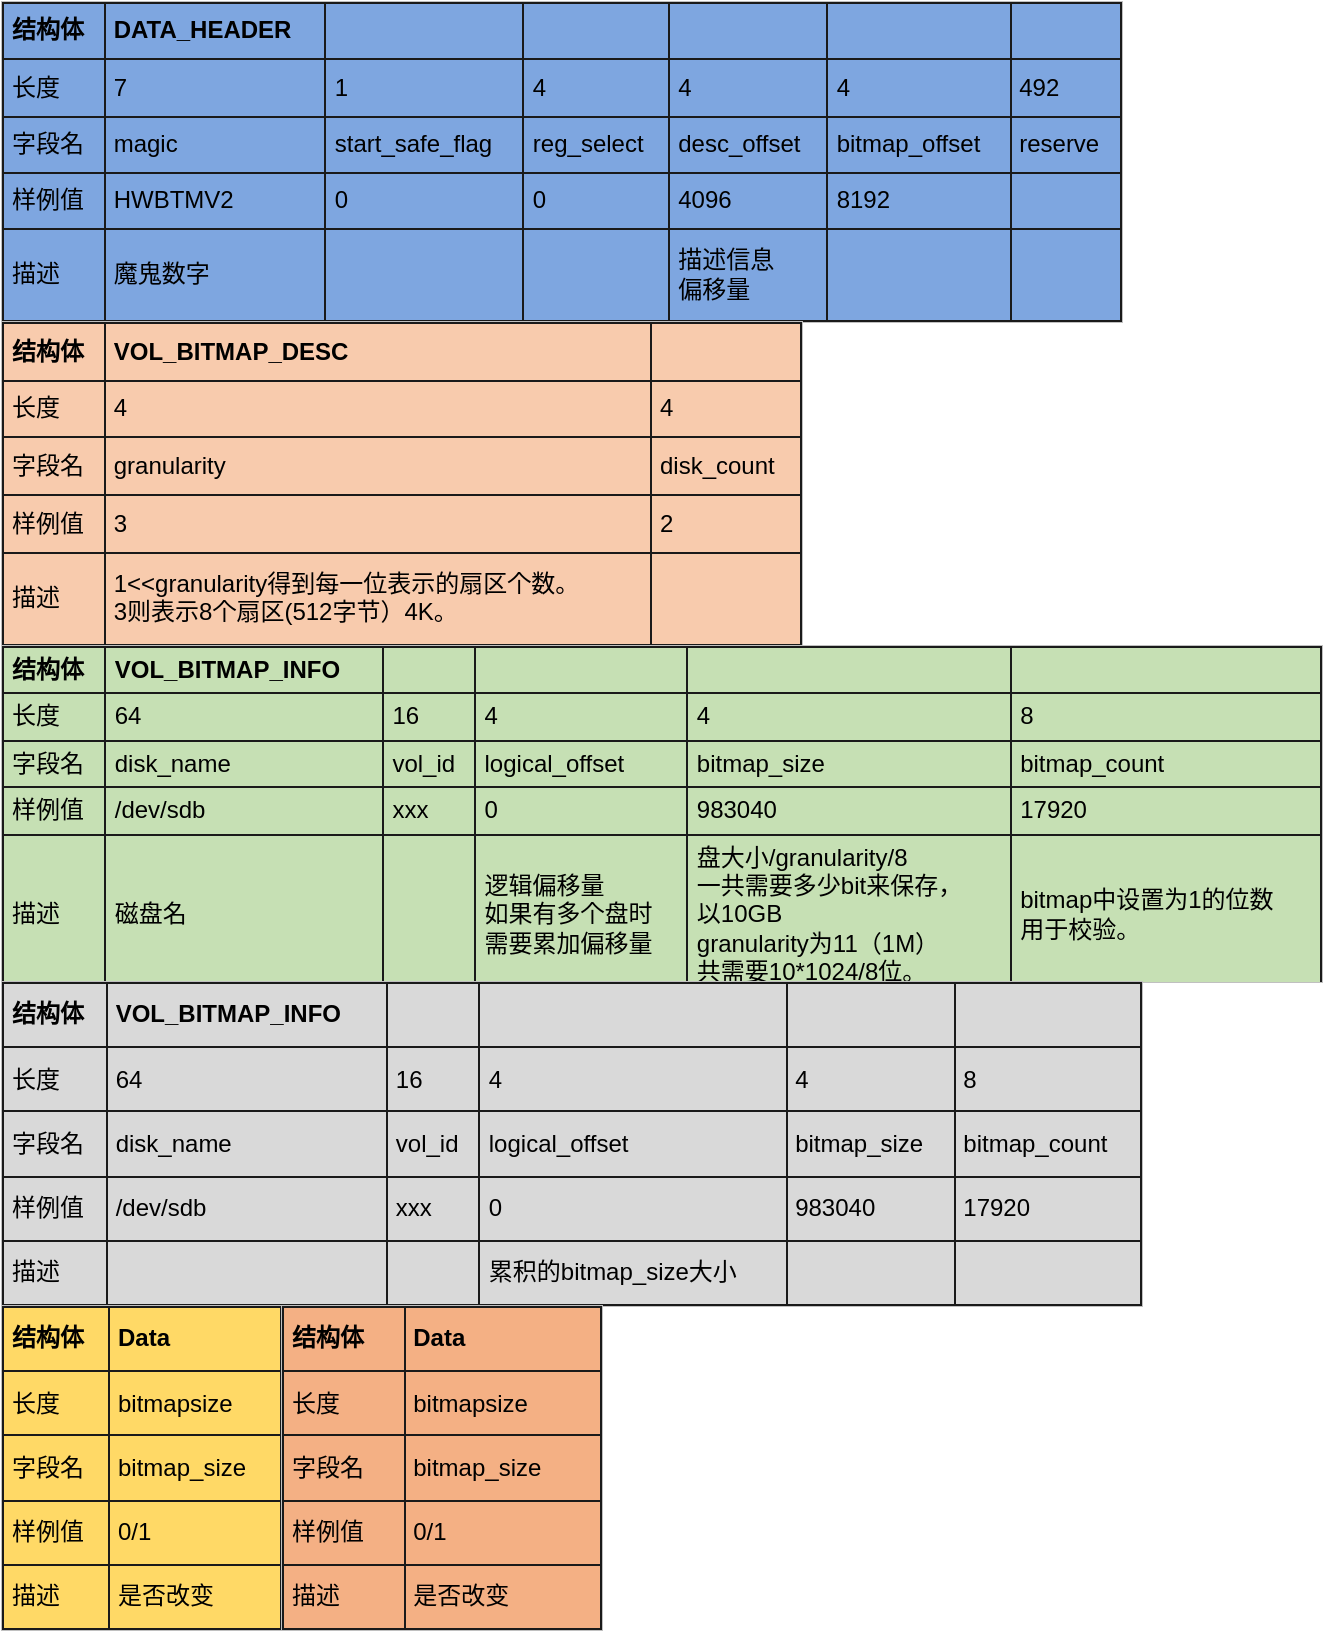 <mxfile version="13.0.9">
    <diagram id="ggSsysjEvXZ7npFTAwTX" name="Page-1">
        <mxGraphModel dx="1127" dy="563" grid="1" gridSize="10" guides="1" tooltips="1" connect="1" arrows="1" fold="1" page="1" pageScale="1" pageWidth="827" pageHeight="1169" math="0" shadow="0">
            <root>
                <mxCell id="0"/>
                <mxCell id="1" parent="0"/>
                <mxCell id="2" value="&lt;table border=&quot;1&quot; width=&quot;100%&quot; cellpadding=&quot;4&quot; style=&quot;width: 100% ; height: 100% ; border-collapse: collapse ; border: 1px solid rgb(26 , 26 , 26) ; background-color: rgb(126 , 166 , 224)&quot;&gt;&lt;tbody&gt;&lt;tr style=&quot;color: rgb(255 , 255 , 255)&quot;&gt;&lt;th align=&quot;left&quot;&gt;&lt;font color=&quot;#000000&quot;&gt;&lt;span&gt;结构体&lt;/span&gt;&lt;/font&gt;&lt;/th&gt;&lt;th align=&quot;left&quot;&gt;&lt;span style=&quot;color: rgb(0 , 0 , 0)&quot;&gt;DATA_HEADER&lt;/span&gt;&lt;br&gt;&lt;/th&gt;&lt;th align=&quot;left&quot;&gt;&lt;br&gt;&lt;/th&gt;&lt;td&gt;&lt;br&gt;&lt;/td&gt;&lt;td&gt;&lt;br&gt;&lt;/td&gt;&lt;td&gt;&lt;br&gt;&lt;/td&gt;&lt;td&gt;&lt;br&gt;&lt;/td&gt;&lt;/tr&gt;&lt;tr&gt;&lt;td&gt;&lt;span&gt;&lt;font color=&quot;#000000&quot;&gt;长度&lt;/font&gt;&lt;/span&gt;&lt;/td&gt;&lt;td&gt;&lt;span&gt;&lt;font color=&quot;#000000&quot;&gt;7&lt;/font&gt;&lt;/span&gt;&lt;/td&gt;&lt;td&gt;&lt;span&gt;&lt;font color=&quot;#000000&quot;&gt;1&lt;/font&gt;&lt;/span&gt;&lt;/td&gt;&lt;td&gt;&lt;span&gt;&lt;font color=&quot;#000000&quot;&gt;4&lt;/font&gt;&lt;/span&gt;&lt;/td&gt;&lt;td&gt;&lt;span&gt;&lt;font color=&quot;#000000&quot;&gt;4&lt;/font&gt;&lt;/span&gt;&lt;/td&gt;&lt;td&gt;&lt;span&gt;&lt;font color=&quot;#000000&quot;&gt;4&lt;/font&gt;&lt;/span&gt;&lt;/td&gt;&lt;td&gt;&lt;span&gt;&lt;font color=&quot;#000000&quot;&gt;492&lt;/font&gt;&lt;/span&gt;&lt;/td&gt;&lt;/tr&gt;&lt;tr&gt;&lt;td&gt;&lt;span&gt;&lt;font color=&quot;#000000&quot;&gt;字段名&lt;/font&gt;&lt;/span&gt;&lt;/td&gt;&lt;td&gt;&lt;span&gt;&lt;font color=&quot;#000000&quot;&gt;magic&lt;/font&gt;&lt;/span&gt;&lt;/td&gt;&lt;td&gt;&lt;font color=&quot;#000000&quot;&gt;&lt;span&gt;start_safe_flag&lt;/span&gt;&lt;/font&gt;&lt;/td&gt;&lt;td&gt;&lt;span&gt;&lt;font color=&quot;#000000&quot;&gt;reg_select&lt;/font&gt;&lt;/span&gt;&lt;/td&gt;&lt;td&gt;&lt;span&gt;&lt;font color=&quot;#000000&quot;&gt;desc_offset&lt;/font&gt;&lt;/span&gt;&lt;/td&gt;&lt;td&gt;&lt;span&gt;&lt;font color=&quot;#000000&quot;&gt;bitmap_offset&lt;/font&gt;&lt;/span&gt;&lt;/td&gt;&lt;td&gt;&lt;span&gt;&lt;font color=&quot;#000000&quot;&gt;reserve&lt;/font&gt;&lt;/span&gt;&lt;/td&gt;&lt;/tr&gt;&lt;tr&gt;&lt;td&gt;&lt;font color=&quot;#000000&quot;&gt;&lt;span&gt;样例值&lt;/span&gt;&lt;/font&gt;&lt;/td&gt;&lt;td&gt;&lt;font color=&quot;#000000&quot;&gt;HWBTMV2&lt;/font&gt;&lt;br&gt;&lt;/td&gt;&lt;td&gt;&lt;span&gt;&lt;font color=&quot;#000000&quot;&gt;0&lt;/font&gt;&lt;/span&gt;&lt;/td&gt;&lt;td&gt;&lt;span&gt;&lt;font color=&quot;#000000&quot;&gt;0&lt;/font&gt;&lt;/span&gt;&lt;/td&gt;&lt;td&gt;&lt;span&gt;&lt;font color=&quot;#000000&quot;&gt;4096&lt;/font&gt;&lt;/span&gt;&lt;/td&gt;&lt;td&gt;&lt;span&gt;&lt;font color=&quot;#000000&quot;&gt;8192&lt;/font&gt;&lt;/span&gt;&lt;/td&gt;&lt;td&gt;&lt;span&gt;&lt;font color=&quot;#000000&quot;&gt;&lt;br&gt;&lt;/font&gt;&lt;/span&gt;&lt;/td&gt;&lt;/tr&gt;&lt;tr&gt;&lt;td&gt;&lt;span&gt;&lt;font color=&quot;#000000&quot;&gt;描述&lt;/font&gt;&lt;/span&gt;&lt;/td&gt;&lt;td&gt;&lt;font color=&quot;#000000&quot;&gt;&lt;span&gt;魔鬼数字&lt;br&gt;&lt;/span&gt;&lt;/font&gt;&lt;/td&gt;&lt;td&gt;&lt;br&gt;&lt;/td&gt;&lt;td&gt;&lt;span&gt;&lt;font color=&quot;#000000&quot;&gt;&lt;br&gt;&lt;/font&gt;&lt;/span&gt;&lt;/td&gt;&lt;td&gt;&lt;span&gt;&lt;font color=&quot;#000000&quot;&gt;描述信息&lt;br&gt;偏移量&lt;/font&gt;&lt;/span&gt;&lt;/td&gt;&lt;td&gt;&lt;span&gt;&lt;font color=&quot;#000000&quot;&gt;&lt;br&gt;&lt;/font&gt;&lt;/span&gt;&lt;/td&gt;&lt;td&gt;&lt;span&gt;&lt;font color=&quot;#000000&quot;&gt;&lt;br&gt;&lt;/font&gt;&lt;/span&gt;&lt;/td&gt;&lt;/tr&gt;&lt;/tbody&gt;&lt;/table&gt;" style="text;html=1;strokeColor=#c0c0c0;fillColor=#ffffff;overflow=fill;rounded=0;" parent="1" vertex="1">
                    <mxGeometry x="50" y="40" width="560" height="160" as="geometry"/>
                </mxCell>
                <mxCell id="15" value="" style="edgeStyle=orthogonalEdgeStyle;rounded=0;orthogonalLoop=1;jettySize=auto;html=1;" parent="1" source="5" target="14" edge="1">
                    <mxGeometry relative="1" as="geometry"/>
                </mxCell>
                <mxCell id="5" value="&lt;table border=&quot;1&quot; width=&quot;100%&quot; cellpadding=&quot;4&quot; style=&quot;width: 100% ; height: 100% ; border-collapse: collapse ; border: 1px solid rgb(26 , 26 , 26) ; background-color: rgb(248 , 203 , 173)&quot;&gt;&lt;tbody&gt;&lt;tr style=&quot;color: rgb(255 , 255 , 255)&quot;&gt;&lt;th align=&quot;left&quot;&gt;&lt;font color=&quot;#000000&quot;&gt;&lt;span&gt;结构体&lt;/span&gt;&lt;/font&gt;&lt;/th&gt;&lt;th align=&quot;left&quot;&gt;&lt;font color=&quot;#000000&quot;&gt;VOL_BITMAP_DESC&lt;/font&gt;&lt;/th&gt;&lt;th align=&quot;left&quot;&gt;&lt;br&gt;&lt;/th&gt;&lt;/tr&gt;&lt;tr&gt;&lt;td&gt;&lt;span&gt;&lt;font color=&quot;#000000&quot;&gt;长度&lt;/font&gt;&lt;/span&gt;&lt;/td&gt;&lt;td style=&quot;border-collapse: collapse&quot;&gt;&lt;font color=&quot;#000000&quot;&gt;4&lt;/font&gt;&lt;/td&gt;&lt;td&gt;&lt;font color=&quot;#000000&quot;&gt;4&lt;/font&gt;&lt;/td&gt;&lt;/tr&gt;&lt;tr&gt;&lt;td&gt;&lt;span&gt;&lt;font color=&quot;#000000&quot;&gt;字段名&lt;/font&gt;&lt;/span&gt;&lt;/td&gt;&lt;td&gt;&lt;font color=&quot;#000000&quot;&gt;granularity&lt;/font&gt;&lt;br&gt;&lt;/td&gt;&lt;td&gt;&lt;font color=&quot;#000000&quot;&gt;disk_count&lt;/font&gt;&lt;/td&gt;&lt;/tr&gt;&lt;tr&gt;&lt;td&gt;&lt;font color=&quot;#000000&quot;&gt;&lt;span&gt;样例值&lt;/span&gt;&lt;/font&gt;&lt;/td&gt;&lt;td&gt;&lt;font color=&quot;#000000&quot;&gt;3&lt;/font&gt;&lt;br&gt;&lt;/td&gt;&lt;td&gt;&lt;font color=&quot;#000000&quot;&gt;2&lt;/font&gt;&lt;/td&gt;&lt;/tr&gt;&lt;tr&gt;&lt;td&gt;&lt;span&gt;&lt;font color=&quot;#000000&quot;&gt;描述&lt;/font&gt;&lt;/span&gt;&lt;/td&gt;&lt;td&gt;&lt;font color=&quot;#000000&quot;&gt;&lt;span&gt;1&amp;lt;&amp;lt;granularity得到每一位表示的扇区个数。&lt;br&gt;3则表示8个扇区(512字节）4K。&lt;br&gt;&lt;/span&gt;&lt;/font&gt;&lt;/td&gt;&lt;td&gt;&lt;br&gt;&lt;/td&gt;&lt;/tr&gt;&lt;/tbody&gt;&lt;/table&gt;" style="text;html=1;strokeColor=#c0c0c0;fillColor=#ffffff;overflow=fill;rounded=0;" parent="1" vertex="1">
                    <mxGeometry x="50" y="200" width="400" height="162" as="geometry"/>
                </mxCell>
                <mxCell id="14" value="&lt;table border=&quot;1&quot; width=&quot;100%&quot; cellpadding=&quot;4&quot; style=&quot;width: 100% ; height: 100% ; border-collapse: collapse ; border: 1px solid rgb(26 , 26 , 26) ; background-color: rgb(198 , 224 , 180)&quot;&gt;&lt;tbody&gt;&lt;tr style=&quot;color: rgb(255 , 255 , 255)&quot;&gt;&lt;th align=&quot;left&quot;&gt;&lt;font color=&quot;#000000&quot;&gt;&lt;span&gt;结构体&lt;/span&gt;&lt;/font&gt;&lt;/th&gt;&lt;th align=&quot;left&quot;&gt;&lt;font color=&quot;#000000&quot;&gt;VOL_BITMAP_INFO&lt;/font&gt;&lt;/th&gt;&lt;th align=&quot;left&quot;&gt;&lt;font color=&quot;#000000&quot;&gt;&lt;br&gt;&lt;/font&gt;&lt;/th&gt;&lt;td&gt;&lt;font color=&quot;#000000&quot;&gt;&lt;br&gt;&lt;/font&gt;&lt;/td&gt;&lt;td&gt;&lt;font color=&quot;#000000&quot;&gt;&lt;br&gt;&lt;/font&gt;&lt;/td&gt;&lt;td&gt;&lt;font color=&quot;#000000&quot;&gt;&lt;br&gt;&lt;/font&gt;&lt;/td&gt;&lt;/tr&gt;&lt;tr&gt;&lt;td&gt;&lt;span&gt;&lt;font color=&quot;#000000&quot;&gt;长度&lt;/font&gt;&lt;/span&gt;&lt;/td&gt;&lt;td style=&quot;border-collapse: collapse&quot;&gt;&lt;font color=&quot;#000000&quot;&gt;64&lt;/font&gt;&lt;/td&gt;&lt;td&gt;&lt;font color=&quot;#000000&quot;&gt;16&lt;/font&gt;&lt;/td&gt;&lt;td&gt;&lt;font color=&quot;#000000&quot;&gt;4&lt;/font&gt;&lt;/td&gt;&lt;td&gt;&lt;font color=&quot;#000000&quot;&gt;4&lt;/font&gt;&lt;/td&gt;&lt;td&gt;&lt;font color=&quot;#000000&quot;&gt;8&lt;/font&gt;&lt;/td&gt;&lt;/tr&gt;&lt;tr&gt;&lt;td&gt;&lt;span&gt;&lt;font color=&quot;#000000&quot;&gt;字段名&lt;/font&gt;&lt;/span&gt;&lt;/td&gt;&lt;td&gt;&lt;font color=&quot;#000000&quot;&gt;disk_name&lt;/font&gt;&lt;/td&gt;&lt;td&gt;&lt;font color=&quot;#000000&quot;&gt;vol_id&lt;/font&gt;&lt;/td&gt;&lt;td&gt;&lt;font color=&quot;#000000&quot;&gt;logical_offset&lt;br&gt;&lt;/font&gt;&lt;/td&gt;&lt;td&gt;&lt;font color=&quot;#000000&quot;&gt;bitmap_size&lt;/font&gt;&lt;/td&gt;&lt;td&gt;&lt;font color=&quot;#000000&quot;&gt;bitmap_count&lt;/font&gt;&lt;/td&gt;&lt;/tr&gt;&lt;tr&gt;&lt;td&gt;&lt;font color=&quot;#000000&quot;&gt;&lt;span&gt;样例值&lt;/span&gt;&lt;/font&gt;&lt;/td&gt;&lt;td&gt;&lt;font color=&quot;#000000&quot;&gt;/dev/sdb&lt;/font&gt;&lt;/td&gt;&lt;td&gt;&lt;font color=&quot;#000000&quot;&gt;xxx&lt;/font&gt;&lt;/td&gt;&lt;td&gt;&lt;font color=&quot;#000000&quot;&gt;0&lt;/font&gt;&lt;/td&gt;&lt;td&gt;&lt;font color=&quot;#000000&quot;&gt;983040&lt;/font&gt;&lt;/td&gt;&lt;td&gt;&lt;font color=&quot;#000000&quot;&gt;17920&lt;/font&gt;&lt;/td&gt;&lt;/tr&gt;&lt;tr&gt;&lt;td&gt;&lt;span&gt;&lt;font color=&quot;#000000&quot;&gt;描述&lt;/font&gt;&lt;/span&gt;&lt;/td&gt;&lt;td&gt;&lt;font color=&quot;#000000&quot;&gt;&lt;span&gt;磁盘名&lt;br&gt;&lt;/span&gt;&lt;/font&gt;&lt;/td&gt;&lt;td&gt;&lt;font color=&quot;#000000&quot;&gt;&lt;br&gt;&lt;/font&gt;&lt;/td&gt;&lt;td&gt;&lt;font color=&quot;#000000&quot;&gt;逻辑偏移量&lt;br&gt;如果有多个盘时&lt;br&gt;需要累加偏移量&lt;br&gt;&lt;/font&gt;&lt;/td&gt;&lt;td&gt;&lt;font color=&quot;#000000&quot;&gt;盘大小/granularity/8&lt;br&gt;一共需要多少bit来保存，&lt;br&gt;以10GB&lt;br&gt;granularity为11（1M）&lt;br&gt;共需要10*1024/8位。&lt;br&gt;&lt;/font&gt;&lt;/td&gt;&lt;td&gt;&lt;font color=&quot;#000000&quot;&gt;bitmap中设置为1的位数&lt;br&gt;用于校验。&lt;br&gt;&lt;/font&gt;&lt;/td&gt;&lt;/tr&gt;&lt;/tbody&gt;&lt;/table&gt;" style="text;html=1;strokeColor=#c0c0c0;fillColor=#ffffff;overflow=fill;rounded=0;" parent="1" vertex="1">
                    <mxGeometry x="50" y="362" width="660" height="168" as="geometry"/>
                </mxCell>
                <mxCell id="16" value="&lt;table border=&quot;1&quot; width=&quot;100%&quot; cellpadding=&quot;4&quot; style=&quot;width: 100% ; height: 100% ; border-collapse: collapse ; border: 1px solid rgb(26 , 26 , 26) ; background-color: rgb(217 , 217 , 217)&quot;&gt;&lt;tbody&gt;&lt;tr style=&quot;color: rgb(255 , 255 , 255)&quot;&gt;&lt;th align=&quot;left&quot;&gt;&lt;font color=&quot;#000000&quot;&gt;&lt;span&gt;结构体&lt;/span&gt;&lt;/font&gt;&lt;/th&gt;&lt;th align=&quot;left&quot;&gt;&lt;font color=&quot;#000000&quot;&gt;VOL_BITMAP_INFO&lt;/font&gt;&lt;/th&gt;&lt;th align=&quot;left&quot;&gt;&lt;font color=&quot;#000000&quot;&gt;&lt;br&gt;&lt;/font&gt;&lt;/th&gt;&lt;td&gt;&lt;font color=&quot;#000000&quot;&gt;&lt;br&gt;&lt;/font&gt;&lt;/td&gt;&lt;td&gt;&lt;font color=&quot;#000000&quot;&gt;&lt;br&gt;&lt;/font&gt;&lt;/td&gt;&lt;td&gt;&lt;font color=&quot;#000000&quot;&gt;&lt;br&gt;&lt;/font&gt;&lt;/td&gt;&lt;/tr&gt;&lt;tr&gt;&lt;td&gt;&lt;span&gt;&lt;font color=&quot;#000000&quot;&gt;长度&lt;/font&gt;&lt;/span&gt;&lt;/td&gt;&lt;td style=&quot;border-collapse: collapse&quot;&gt;&lt;font color=&quot;#000000&quot;&gt;64&lt;/font&gt;&lt;/td&gt;&lt;td&gt;&lt;font color=&quot;#000000&quot;&gt;16&lt;/font&gt;&lt;/td&gt;&lt;td&gt;&lt;font color=&quot;#000000&quot;&gt;4&lt;/font&gt;&lt;/td&gt;&lt;td&gt;&lt;font color=&quot;#000000&quot;&gt;4&lt;/font&gt;&lt;/td&gt;&lt;td&gt;&lt;font color=&quot;#000000&quot;&gt;8&lt;/font&gt;&lt;/td&gt;&lt;/tr&gt;&lt;tr&gt;&lt;td&gt;&lt;span&gt;&lt;font color=&quot;#000000&quot;&gt;字段名&lt;/font&gt;&lt;/span&gt;&lt;/td&gt;&lt;td&gt;&lt;font color=&quot;#000000&quot;&gt;disk_name&lt;/font&gt;&lt;/td&gt;&lt;td&gt;&lt;font color=&quot;#000000&quot;&gt;vol_id&lt;/font&gt;&lt;/td&gt;&lt;td&gt;&lt;font color=&quot;#000000&quot;&gt;logical_offset&lt;br&gt;&lt;/font&gt;&lt;/td&gt;&lt;td&gt;&lt;font color=&quot;#000000&quot;&gt;bitmap_size&lt;/font&gt;&lt;/td&gt;&lt;td&gt;&lt;font color=&quot;#000000&quot;&gt;bitmap_count&lt;/font&gt;&lt;/td&gt;&lt;/tr&gt;&lt;tr&gt;&lt;td&gt;&lt;font color=&quot;#000000&quot;&gt;&lt;span&gt;样例值&lt;/span&gt;&lt;/font&gt;&lt;/td&gt;&lt;td&gt;&lt;font color=&quot;#000000&quot;&gt;/dev/sdb&lt;/font&gt;&lt;/td&gt;&lt;td&gt;&lt;font color=&quot;#000000&quot;&gt;xxx&lt;/font&gt;&lt;/td&gt;&lt;td&gt;&lt;font color=&quot;#000000&quot;&gt;0&lt;/font&gt;&lt;/td&gt;&lt;td&gt;&lt;font color=&quot;#000000&quot;&gt;983040&lt;/font&gt;&lt;/td&gt;&lt;td&gt;&lt;font color=&quot;#000000&quot;&gt;17920&lt;/font&gt;&lt;/td&gt;&lt;/tr&gt;&lt;tr&gt;&lt;td&gt;&lt;span&gt;&lt;font color=&quot;#000000&quot;&gt;描述&lt;/font&gt;&lt;/span&gt;&lt;/td&gt;&lt;td&gt;&lt;font color=&quot;#000000&quot;&gt;&lt;span&gt;&lt;br&gt;&lt;/span&gt;&lt;/font&gt;&lt;/td&gt;&lt;td&gt;&lt;font color=&quot;#000000&quot;&gt;&lt;br&gt;&lt;/font&gt;&lt;/td&gt;&lt;td&gt;&lt;font color=&quot;#000000&quot;&gt;累积的bitmap_size大小&lt;br&gt;&lt;/font&gt;&lt;/td&gt;&lt;td&gt;&lt;font color=&quot;#000000&quot;&gt;&lt;br&gt;&lt;/font&gt;&lt;/td&gt;&lt;td&gt;&lt;font color=&quot;#000000&quot;&gt;&lt;br&gt;&lt;/font&gt;&lt;/td&gt;&lt;/tr&gt;&lt;/tbody&gt;&lt;/table&gt;" style="text;html=1;strokeColor=#c0c0c0;fillColor=#ffffff;overflow=fill;rounded=0;" parent="1" vertex="1">
                    <mxGeometry x="50" y="530" width="570" height="162" as="geometry"/>
                </mxCell>
                <mxCell id="18" value="&lt;table border=&quot;1&quot; width=&quot;100%&quot; cellpadding=&quot;4&quot; style=&quot;width: 100% ; height: 100% ; border-collapse: collapse ; border: 1px solid rgb(26 , 26 , 26) ; background-color: rgb(255 , 217 , 102)&quot;&gt;&lt;tbody&gt;&lt;tr style=&quot;color: rgb(255 , 255 , 255)&quot;&gt;&lt;th align=&quot;left&quot;&gt;&lt;font color=&quot;#000000&quot;&gt;&lt;span&gt;结构体&lt;/span&gt;&lt;/font&gt;&lt;/th&gt;&lt;th align=&quot;left&quot;&gt;&lt;font color=&quot;#000000&quot;&gt;Data&lt;/font&gt;&lt;/th&gt;&lt;/tr&gt;&lt;tr&gt;&lt;td&gt;&lt;span&gt;&lt;font color=&quot;#000000&quot;&gt;长度&lt;/font&gt;&lt;/span&gt;&lt;/td&gt;&lt;td style=&quot;border-collapse: collapse&quot;&gt;&lt;font color=&quot;#000000&quot;&gt;bitmapsize&lt;/font&gt;&lt;/td&gt;&lt;/tr&gt;&lt;tr&gt;&lt;td&gt;&lt;span&gt;&lt;font color=&quot;#000000&quot;&gt;字段名&lt;/font&gt;&lt;/span&gt;&lt;/td&gt;&lt;td&gt;&lt;font color=&quot;#000000&quot;&gt;bitmap_size&lt;/font&gt;&lt;/td&gt;&lt;/tr&gt;&lt;tr&gt;&lt;td&gt;&lt;font color=&quot;#000000&quot;&gt;&lt;span&gt;样例值&lt;/span&gt;&lt;/font&gt;&lt;/td&gt;&lt;td&gt;&lt;font color=&quot;#000000&quot;&gt;0/1&lt;/font&gt;&lt;/td&gt;&lt;/tr&gt;&lt;tr&gt;&lt;td&gt;&lt;span&gt;&lt;font color=&quot;#000000&quot;&gt;描述&lt;/font&gt;&lt;/span&gt;&lt;/td&gt;&lt;td&gt;&lt;font color=&quot;#000000&quot;&gt;是否改变&lt;/font&gt;&lt;/td&gt;&lt;/tr&gt;&lt;/tbody&gt;&lt;/table&gt;" style="text;html=1;strokeColor=#c0c0c0;fillColor=#ffffff;overflow=fill;rounded=0;" parent="1" vertex="1">
                    <mxGeometry x="50" y="692" width="140" height="162" as="geometry"/>
                </mxCell>
                <mxCell id="20" value="&lt;table border=&quot;1&quot; width=&quot;100%&quot; cellpadding=&quot;4&quot; style=&quot;width: 100% ; height: 100% ; border-collapse: collapse ; border: 1px solid rgb(26 , 26 , 26) ; background-color: rgb(244 , 176 , 132)&quot;&gt;&lt;tbody&gt;&lt;tr style=&quot;color: rgb(255 , 255 , 255)&quot;&gt;&lt;th align=&quot;left&quot;&gt;&lt;font color=&quot;#000000&quot;&gt;&lt;span&gt;结构体&lt;/span&gt;&lt;/font&gt;&lt;/th&gt;&lt;th align=&quot;left&quot;&gt;&lt;font color=&quot;#000000&quot;&gt;Data&lt;/font&gt;&lt;/th&gt;&lt;/tr&gt;&lt;tr&gt;&lt;td&gt;&lt;span&gt;&lt;font color=&quot;#000000&quot;&gt;长度&lt;/font&gt;&lt;/span&gt;&lt;/td&gt;&lt;td style=&quot;border-collapse: collapse&quot;&gt;&lt;font color=&quot;#000000&quot;&gt;bitmapsize&lt;/font&gt;&lt;/td&gt;&lt;/tr&gt;&lt;tr&gt;&lt;td&gt;&lt;span&gt;&lt;font color=&quot;#000000&quot;&gt;字段名&lt;/font&gt;&lt;/span&gt;&lt;/td&gt;&lt;td&gt;&lt;font color=&quot;#000000&quot;&gt;bitmap_size&lt;/font&gt;&lt;/td&gt;&lt;/tr&gt;&lt;tr&gt;&lt;td&gt;&lt;font color=&quot;#000000&quot;&gt;&lt;span&gt;样例值&lt;/span&gt;&lt;/font&gt;&lt;/td&gt;&lt;td&gt;&lt;font color=&quot;#000000&quot;&gt;0/1&lt;/font&gt;&lt;/td&gt;&lt;/tr&gt;&lt;tr&gt;&lt;td&gt;&lt;span&gt;&lt;font color=&quot;#000000&quot;&gt;描述&lt;/font&gt;&lt;/span&gt;&lt;/td&gt;&lt;td&gt;&lt;font color=&quot;#000000&quot;&gt;是否改变&lt;/font&gt;&lt;/td&gt;&lt;/tr&gt;&lt;/tbody&gt;&lt;/table&gt;" style="text;html=1;strokeColor=#c0c0c0;fillColor=#ffffff;overflow=fill;rounded=0;" parent="1" vertex="1">
                    <mxGeometry x="190" y="692" width="160" height="162" as="geometry"/>
                </mxCell>
            </root>
        </mxGraphModel>
    </diagram>
</mxfile>
